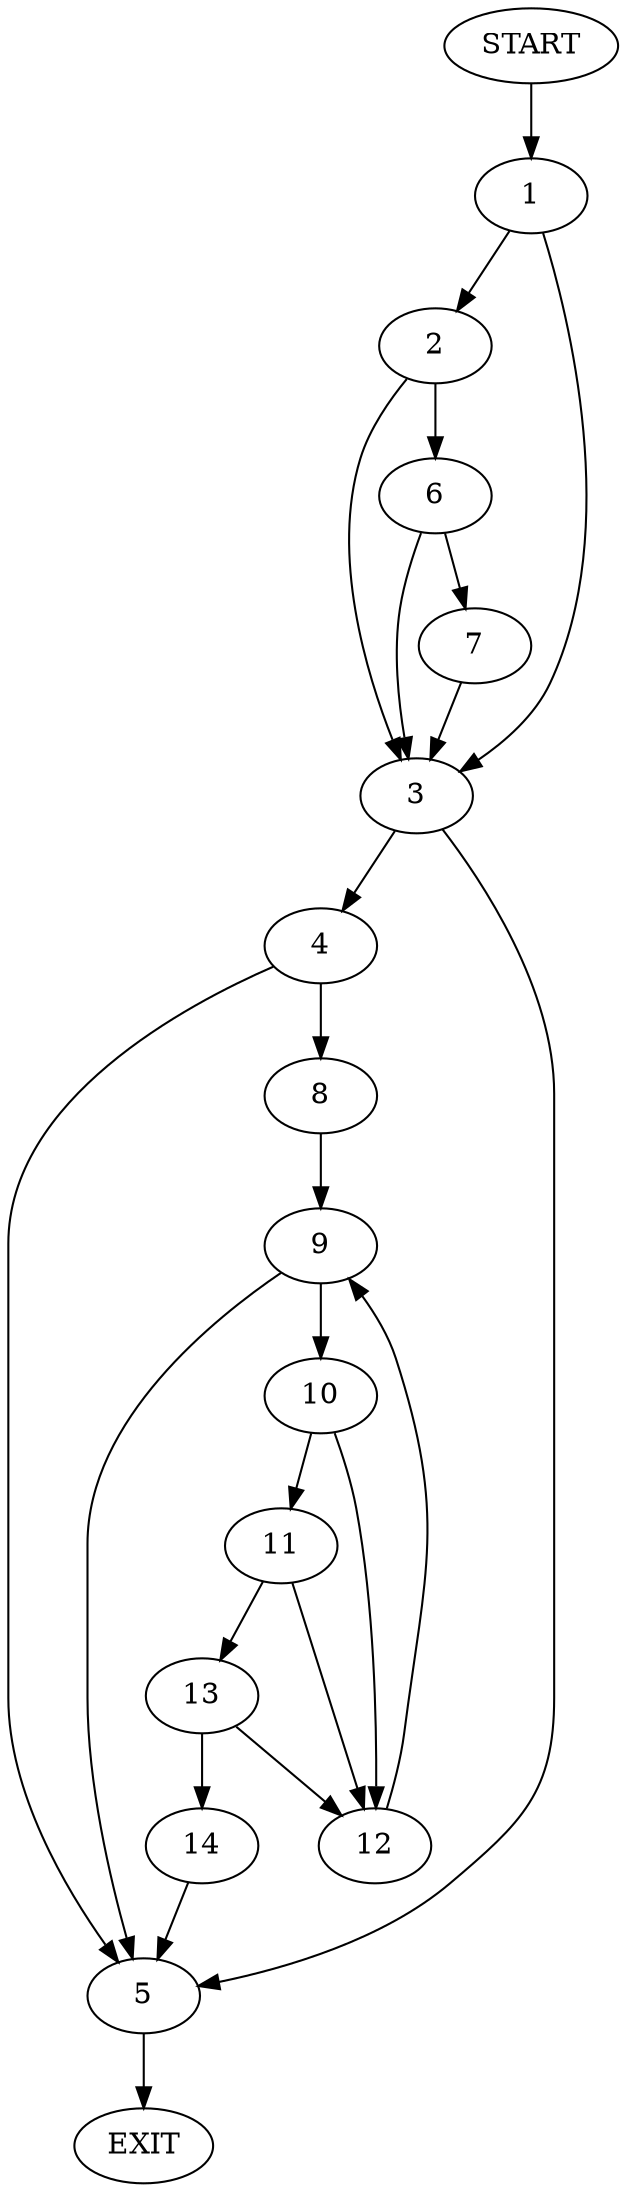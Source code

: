 digraph {
0 [label="START"]
15 [label="EXIT"]
0 -> 1
1 -> 2
1 -> 3
3 -> 4
3 -> 5
2 -> 6
2 -> 3
6 -> 7
6 -> 3
7 -> 3
5 -> 15
4 -> 8
4 -> 5
8 -> 9
9 -> 10
9 -> 5
10 -> 11
10 -> 12
11 -> 13
11 -> 12
12 -> 9
13 -> 14
13 -> 12
14 -> 5
}
